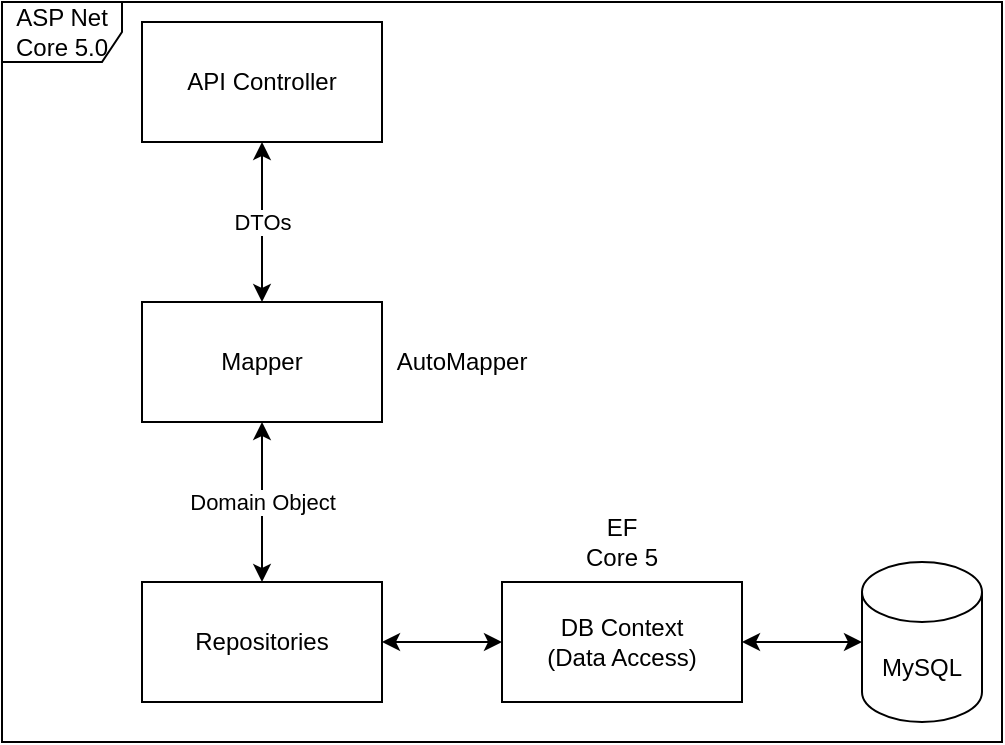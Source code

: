 <mxfile version="13.9.5" type="device"><diagram id="6oe-1C0Tz-REzsfm4hlv" name="Page-1"><mxGraphModel dx="1008" dy="522" grid="1" gridSize="10" guides="1" tooltips="1" connect="1" arrows="1" fold="1" page="1" pageScale="1" pageWidth="850" pageHeight="1100" math="0" shadow="0"><root><mxCell id="0"/><mxCell id="1" parent="0"/><mxCell id="zczwFfy7ZHESzBBxqNOM-19" value="ASP Net Core 5.0" style="shape=umlFrame;whiteSpace=wrap;html=1;" parent="1" vertex="1"><mxGeometry x="280" y="40" width="500" height="370" as="geometry"/></mxCell><mxCell id="zczwFfy7ZHESzBBxqNOM-1" value="API Controller" style="rounded=0;whiteSpace=wrap;html=1;" parent="1" vertex="1"><mxGeometry x="350" y="50" width="120" height="60" as="geometry"/></mxCell><mxCell id="zczwFfy7ZHESzBBxqNOM-2" value="Repositories" style="rounded=0;whiteSpace=wrap;html=1;" parent="1" vertex="1"><mxGeometry x="350" y="330" width="120" height="60" as="geometry"/></mxCell><mxCell id="zczwFfy7ZHESzBBxqNOM-4" value="DB Context&lt;br&gt;(Data Access)" style="rounded=0;whiteSpace=wrap;html=1;" parent="1" vertex="1"><mxGeometry x="530" y="330" width="120" height="60" as="geometry"/></mxCell><mxCell id="zczwFfy7ZHESzBBxqNOM-5" value="MySQL" style="shape=cylinder3;whiteSpace=wrap;html=1;boundedLbl=1;backgroundOutline=1;size=15;" parent="1" vertex="1"><mxGeometry x="710" y="320" width="60" height="80" as="geometry"/></mxCell><mxCell id="zczwFfy7ZHESzBBxqNOM-6" value="" style="endArrow=classic;startArrow=classic;html=1;" parent="1" source="zczwFfy7ZHESzBBxqNOM-4" target="zczwFfy7ZHESzBBxqNOM-5" edge="1"><mxGeometry width="50" height="50" relative="1" as="geometry"><mxPoint x="520" y="320" as="sourcePoint"/><mxPoint x="570" y="270" as="targetPoint"/></mxGeometry></mxCell><mxCell id="zczwFfy7ZHESzBBxqNOM-7" value="" style="endArrow=classic;startArrow=classic;html=1;" parent="1" source="zczwFfy7ZHESzBBxqNOM-2" target="zczwFfy7ZHESzBBxqNOM-4" edge="1"><mxGeometry width="50" height="50" relative="1" as="geometry"><mxPoint x="520" y="320" as="sourcePoint"/><mxPoint x="570" y="270" as="targetPoint"/></mxGeometry></mxCell><mxCell id="zczwFfy7ZHESzBBxqNOM-11" value="Mapper" style="rounded=0;whiteSpace=wrap;html=1;" parent="1" vertex="1"><mxGeometry x="350" y="190" width="120" height="60" as="geometry"/></mxCell><mxCell id="zczwFfy7ZHESzBBxqNOM-14" value="DTOs" style="endArrow=classic;startArrow=classic;html=1;" parent="1" source="zczwFfy7ZHESzBBxqNOM-11" target="zczwFfy7ZHESzBBxqNOM-1" edge="1"><mxGeometry width="50" height="50" relative="1" as="geometry"><mxPoint x="420" y="230" as="sourcePoint"/><mxPoint x="470" y="180" as="targetPoint"/><mxPoint as="offset"/></mxGeometry></mxCell><mxCell id="zczwFfy7ZHESzBBxqNOM-15" value="Domain Object" style="endArrow=classic;startArrow=classic;html=1;" parent="1" source="zczwFfy7ZHESzBBxqNOM-2" target="zczwFfy7ZHESzBBxqNOM-11" edge="1"><mxGeometry width="50" height="50" relative="1" as="geometry"><mxPoint x="420" y="230" as="sourcePoint"/><mxPoint x="470" y="180" as="targetPoint"/><mxPoint as="offset"/></mxGeometry></mxCell><mxCell id="zczwFfy7ZHESzBBxqNOM-17" value="EF Core 5" style="text;html=1;strokeColor=none;fillColor=none;align=center;verticalAlign=middle;whiteSpace=wrap;rounded=0;" parent="1" vertex="1"><mxGeometry x="570" y="300" width="40" height="20" as="geometry"/></mxCell><mxCell id="zczwFfy7ZHESzBBxqNOM-18" value="AutoMapper" style="text;html=1;strokeColor=none;fillColor=none;align=center;verticalAlign=middle;whiteSpace=wrap;rounded=0;" parent="1" vertex="1"><mxGeometry x="490" y="210" width="40" height="20" as="geometry"/></mxCell></root></mxGraphModel></diagram></mxfile>